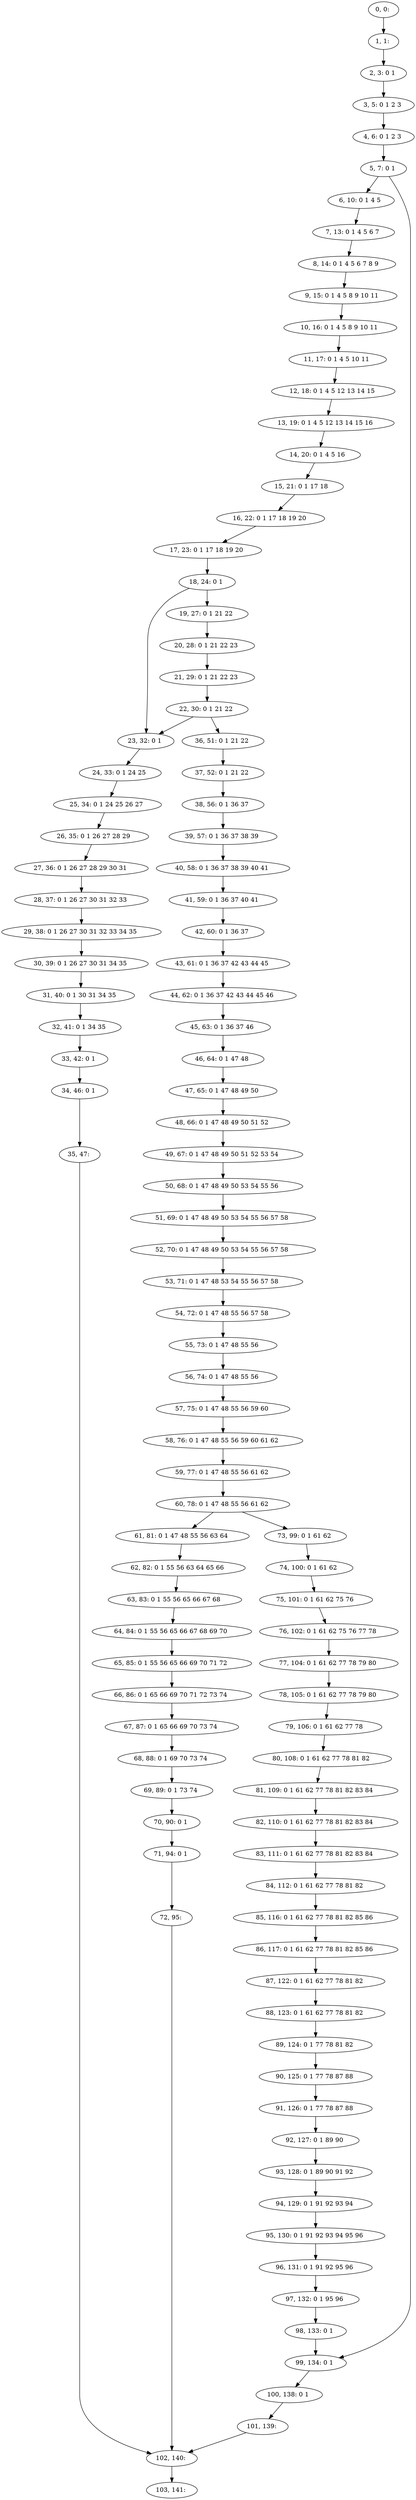 digraph G {
0[label="0, 0: "];
1[label="1, 1: "];
2[label="2, 3: 0 1 "];
3[label="3, 5: 0 1 2 3 "];
4[label="4, 6: 0 1 2 3 "];
5[label="5, 7: 0 1 "];
6[label="6, 10: 0 1 4 5 "];
7[label="7, 13: 0 1 4 5 6 7 "];
8[label="8, 14: 0 1 4 5 6 7 8 9 "];
9[label="9, 15: 0 1 4 5 8 9 10 11 "];
10[label="10, 16: 0 1 4 5 8 9 10 11 "];
11[label="11, 17: 0 1 4 5 10 11 "];
12[label="12, 18: 0 1 4 5 12 13 14 15 "];
13[label="13, 19: 0 1 4 5 12 13 14 15 16 "];
14[label="14, 20: 0 1 4 5 16 "];
15[label="15, 21: 0 1 17 18 "];
16[label="16, 22: 0 1 17 18 19 20 "];
17[label="17, 23: 0 1 17 18 19 20 "];
18[label="18, 24: 0 1 "];
19[label="19, 27: 0 1 21 22 "];
20[label="20, 28: 0 1 21 22 23 "];
21[label="21, 29: 0 1 21 22 23 "];
22[label="22, 30: 0 1 21 22 "];
23[label="23, 32: 0 1 "];
24[label="24, 33: 0 1 24 25 "];
25[label="25, 34: 0 1 24 25 26 27 "];
26[label="26, 35: 0 1 26 27 28 29 "];
27[label="27, 36: 0 1 26 27 28 29 30 31 "];
28[label="28, 37: 0 1 26 27 30 31 32 33 "];
29[label="29, 38: 0 1 26 27 30 31 32 33 34 35 "];
30[label="30, 39: 0 1 26 27 30 31 34 35 "];
31[label="31, 40: 0 1 30 31 34 35 "];
32[label="32, 41: 0 1 34 35 "];
33[label="33, 42: 0 1 "];
34[label="34, 46: 0 1 "];
35[label="35, 47: "];
36[label="36, 51: 0 1 21 22 "];
37[label="37, 52: 0 1 21 22 "];
38[label="38, 56: 0 1 36 37 "];
39[label="39, 57: 0 1 36 37 38 39 "];
40[label="40, 58: 0 1 36 37 38 39 40 41 "];
41[label="41, 59: 0 1 36 37 40 41 "];
42[label="42, 60: 0 1 36 37 "];
43[label="43, 61: 0 1 36 37 42 43 44 45 "];
44[label="44, 62: 0 1 36 37 42 43 44 45 46 "];
45[label="45, 63: 0 1 36 37 46 "];
46[label="46, 64: 0 1 47 48 "];
47[label="47, 65: 0 1 47 48 49 50 "];
48[label="48, 66: 0 1 47 48 49 50 51 52 "];
49[label="49, 67: 0 1 47 48 49 50 51 52 53 54 "];
50[label="50, 68: 0 1 47 48 49 50 53 54 55 56 "];
51[label="51, 69: 0 1 47 48 49 50 53 54 55 56 57 58 "];
52[label="52, 70: 0 1 47 48 49 50 53 54 55 56 57 58 "];
53[label="53, 71: 0 1 47 48 53 54 55 56 57 58 "];
54[label="54, 72: 0 1 47 48 55 56 57 58 "];
55[label="55, 73: 0 1 47 48 55 56 "];
56[label="56, 74: 0 1 47 48 55 56 "];
57[label="57, 75: 0 1 47 48 55 56 59 60 "];
58[label="58, 76: 0 1 47 48 55 56 59 60 61 62 "];
59[label="59, 77: 0 1 47 48 55 56 61 62 "];
60[label="60, 78: 0 1 47 48 55 56 61 62 "];
61[label="61, 81: 0 1 47 48 55 56 63 64 "];
62[label="62, 82: 0 1 55 56 63 64 65 66 "];
63[label="63, 83: 0 1 55 56 65 66 67 68 "];
64[label="64, 84: 0 1 55 56 65 66 67 68 69 70 "];
65[label="65, 85: 0 1 55 56 65 66 69 70 71 72 "];
66[label="66, 86: 0 1 65 66 69 70 71 72 73 74 "];
67[label="67, 87: 0 1 65 66 69 70 73 74 "];
68[label="68, 88: 0 1 69 70 73 74 "];
69[label="69, 89: 0 1 73 74 "];
70[label="70, 90: 0 1 "];
71[label="71, 94: 0 1 "];
72[label="72, 95: "];
73[label="73, 99: 0 1 61 62 "];
74[label="74, 100: 0 1 61 62 "];
75[label="75, 101: 0 1 61 62 75 76 "];
76[label="76, 102: 0 1 61 62 75 76 77 78 "];
77[label="77, 104: 0 1 61 62 77 78 79 80 "];
78[label="78, 105: 0 1 61 62 77 78 79 80 "];
79[label="79, 106: 0 1 61 62 77 78 "];
80[label="80, 108: 0 1 61 62 77 78 81 82 "];
81[label="81, 109: 0 1 61 62 77 78 81 82 83 84 "];
82[label="82, 110: 0 1 61 62 77 78 81 82 83 84 "];
83[label="83, 111: 0 1 61 62 77 78 81 82 83 84 "];
84[label="84, 112: 0 1 61 62 77 78 81 82 "];
85[label="85, 116: 0 1 61 62 77 78 81 82 85 86 "];
86[label="86, 117: 0 1 61 62 77 78 81 82 85 86 "];
87[label="87, 122: 0 1 61 62 77 78 81 82 "];
88[label="88, 123: 0 1 61 62 77 78 81 82 "];
89[label="89, 124: 0 1 77 78 81 82 "];
90[label="90, 125: 0 1 77 78 87 88 "];
91[label="91, 126: 0 1 77 78 87 88 "];
92[label="92, 127: 0 1 89 90 "];
93[label="93, 128: 0 1 89 90 91 92 "];
94[label="94, 129: 0 1 91 92 93 94 "];
95[label="95, 130: 0 1 91 92 93 94 95 96 "];
96[label="96, 131: 0 1 91 92 95 96 "];
97[label="97, 132: 0 1 95 96 "];
98[label="98, 133: 0 1 "];
99[label="99, 134: 0 1 "];
100[label="100, 138: 0 1 "];
101[label="101, 139: "];
102[label="102, 140: "];
103[label="103, 141: "];
0->1 ;
1->2 ;
2->3 ;
3->4 ;
4->5 ;
5->6 ;
5->99 ;
6->7 ;
7->8 ;
8->9 ;
9->10 ;
10->11 ;
11->12 ;
12->13 ;
13->14 ;
14->15 ;
15->16 ;
16->17 ;
17->18 ;
18->19 ;
18->23 ;
19->20 ;
20->21 ;
21->22 ;
22->23 ;
22->36 ;
23->24 ;
24->25 ;
25->26 ;
26->27 ;
27->28 ;
28->29 ;
29->30 ;
30->31 ;
31->32 ;
32->33 ;
33->34 ;
34->35 ;
35->102 ;
36->37 ;
37->38 ;
38->39 ;
39->40 ;
40->41 ;
41->42 ;
42->43 ;
43->44 ;
44->45 ;
45->46 ;
46->47 ;
47->48 ;
48->49 ;
49->50 ;
50->51 ;
51->52 ;
52->53 ;
53->54 ;
54->55 ;
55->56 ;
56->57 ;
57->58 ;
58->59 ;
59->60 ;
60->61 ;
60->73 ;
61->62 ;
62->63 ;
63->64 ;
64->65 ;
65->66 ;
66->67 ;
67->68 ;
68->69 ;
69->70 ;
70->71 ;
71->72 ;
72->102 ;
73->74 ;
74->75 ;
75->76 ;
76->77 ;
77->78 ;
78->79 ;
79->80 ;
80->81 ;
81->82 ;
82->83 ;
83->84 ;
84->85 ;
85->86 ;
86->87 ;
87->88 ;
88->89 ;
89->90 ;
90->91 ;
91->92 ;
92->93 ;
93->94 ;
94->95 ;
95->96 ;
96->97 ;
97->98 ;
98->99 ;
99->100 ;
100->101 ;
101->102 ;
102->103 ;
}
